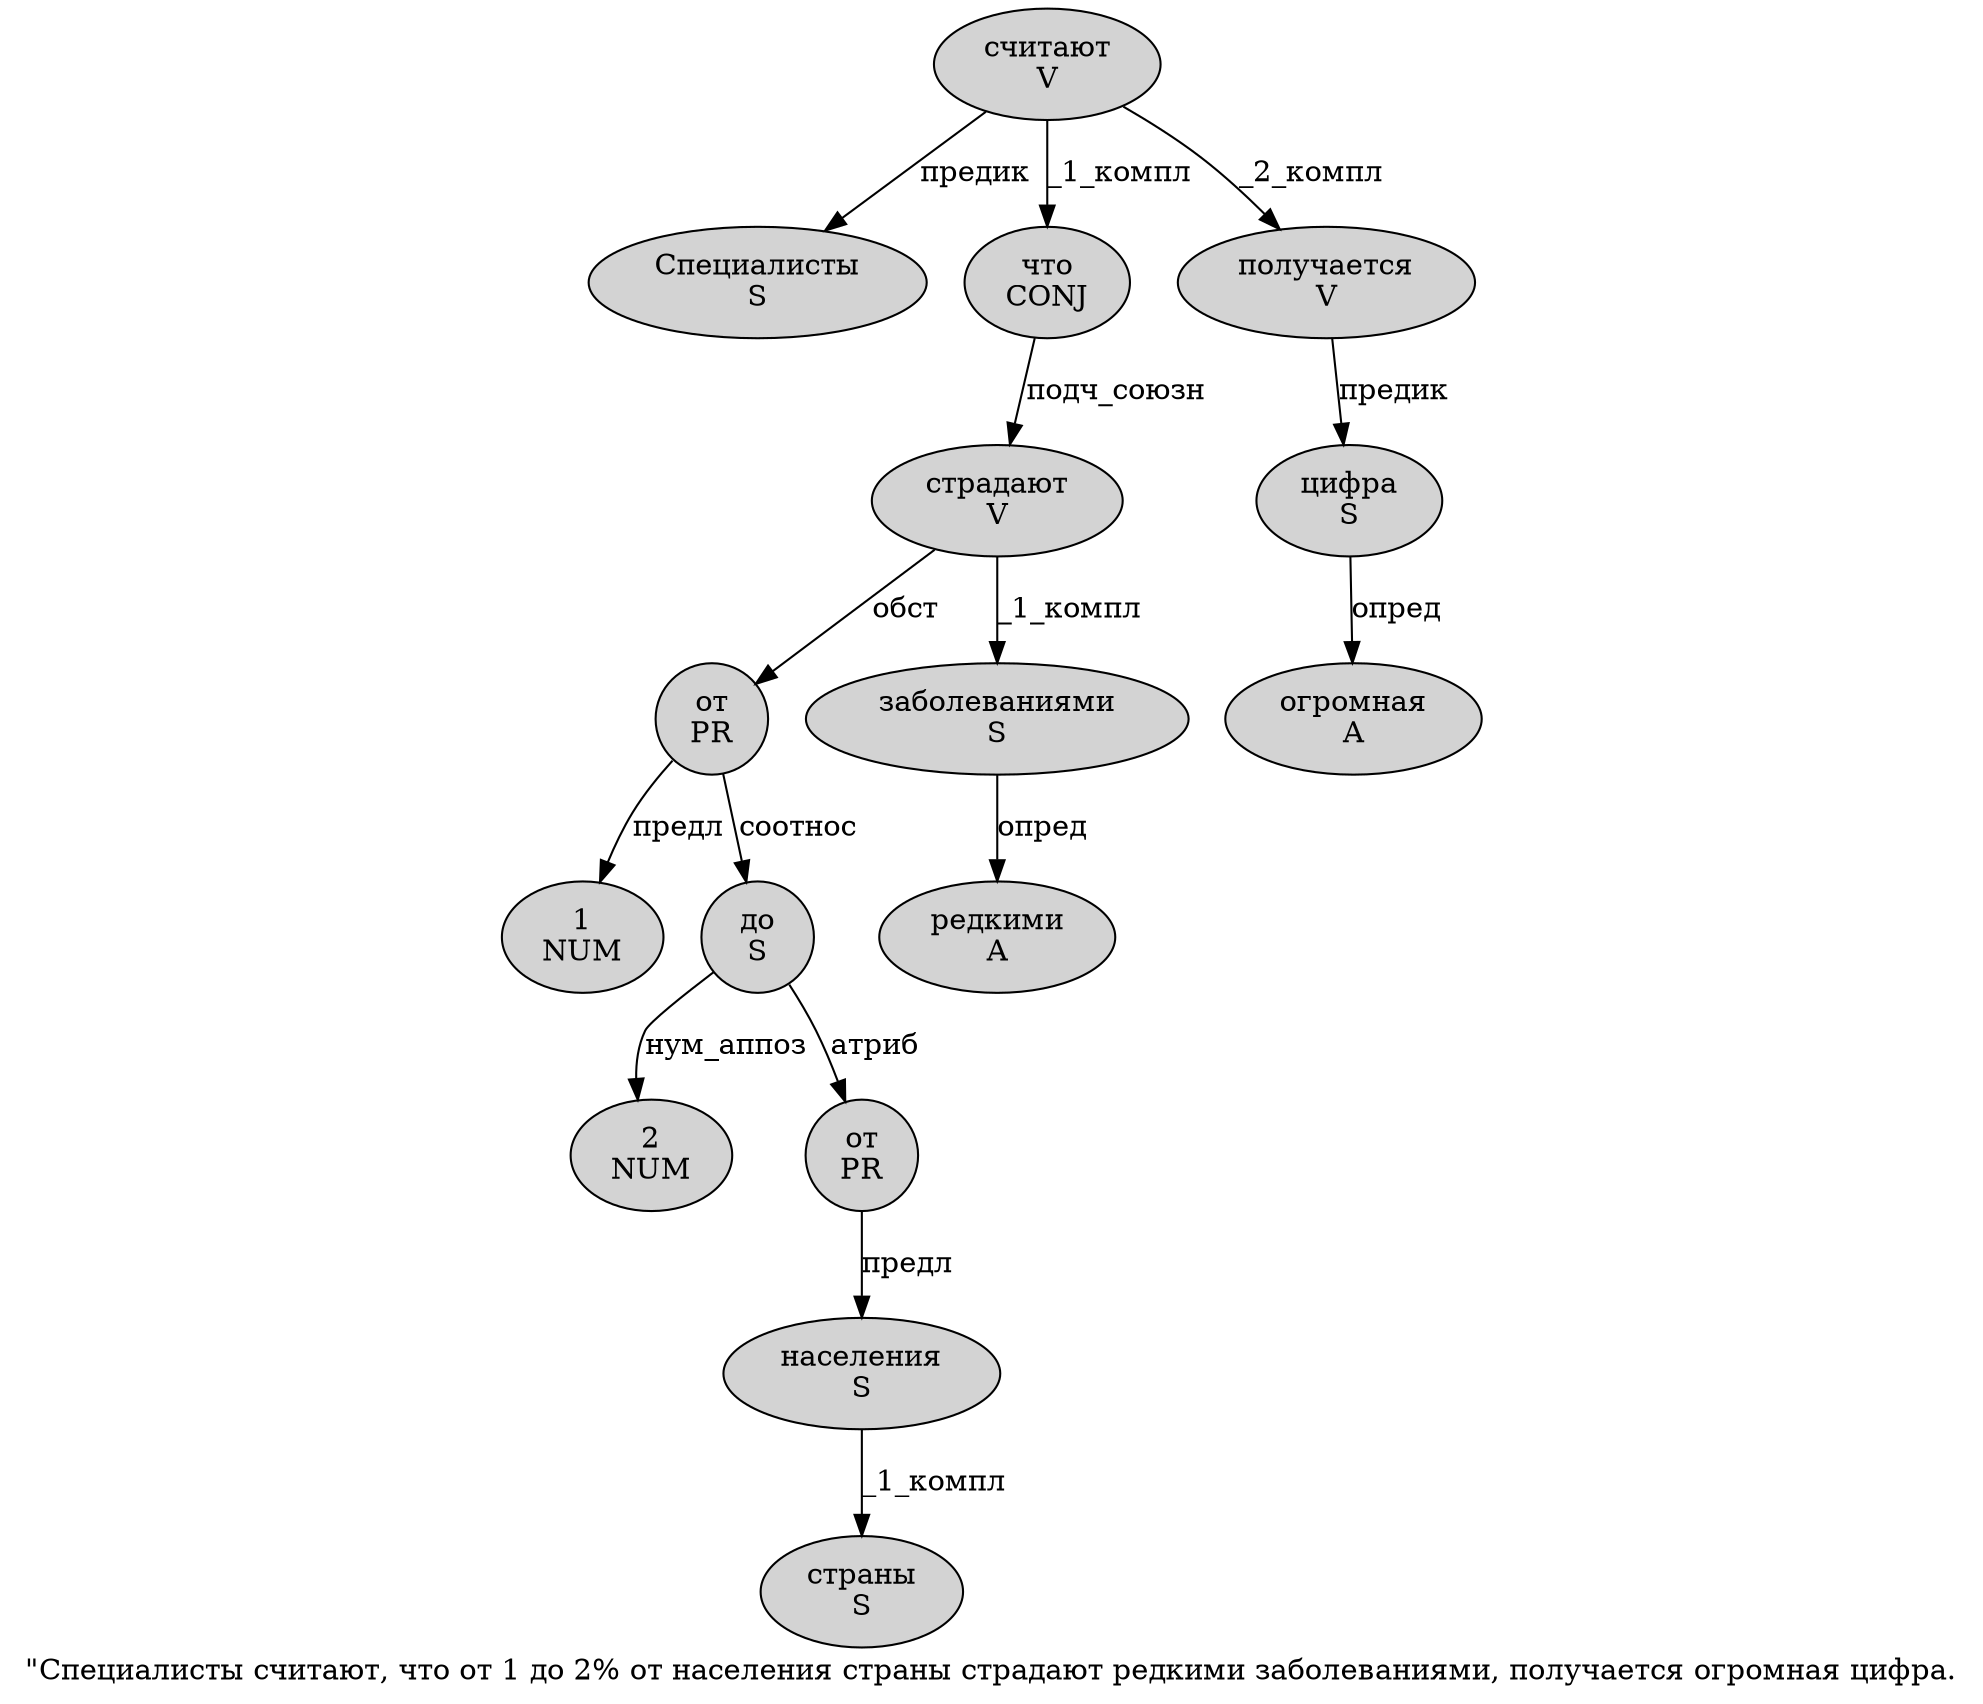 digraph SENTENCE_494 {
	graph [label="\"Специалисты считают, что от 1 до 2% от населения страны страдают редкими заболеваниями, получается огромная цифра."]
	node [style=filled]
		1 [label="Специалисты
S" color="" fillcolor=lightgray penwidth=1 shape=ellipse]
		2 [label="считают
V" color="" fillcolor=lightgray penwidth=1 shape=ellipse]
		4 [label="что
CONJ" color="" fillcolor=lightgray penwidth=1 shape=ellipse]
		5 [label="от
PR" color="" fillcolor=lightgray penwidth=1 shape=ellipse]
		6 [label="1
NUM" color="" fillcolor=lightgray penwidth=1 shape=ellipse]
		7 [label="до
S" color="" fillcolor=lightgray penwidth=1 shape=ellipse]
		8 [label="2
NUM" color="" fillcolor=lightgray penwidth=1 shape=ellipse]
		10 [label="от
PR" color="" fillcolor=lightgray penwidth=1 shape=ellipse]
		11 [label="населения
S" color="" fillcolor=lightgray penwidth=1 shape=ellipse]
		12 [label="страны
S" color="" fillcolor=lightgray penwidth=1 shape=ellipse]
		13 [label="страдают
V" color="" fillcolor=lightgray penwidth=1 shape=ellipse]
		14 [label="редкими
A" color="" fillcolor=lightgray penwidth=1 shape=ellipse]
		15 [label="заболеваниями
S" color="" fillcolor=lightgray penwidth=1 shape=ellipse]
		17 [label="получается
V" color="" fillcolor=lightgray penwidth=1 shape=ellipse]
		18 [label="огромная
A" color="" fillcolor=lightgray penwidth=1 shape=ellipse]
		19 [label="цифра
S" color="" fillcolor=lightgray penwidth=1 shape=ellipse]
			10 -> 11 [label="предл"]
			5 -> 6 [label="предл"]
			5 -> 7 [label="соотнос"]
			13 -> 5 [label="обст"]
			13 -> 15 [label="_1_компл"]
			17 -> 19 [label="предик"]
			19 -> 18 [label="опред"]
			2 -> 1 [label="предик"]
			2 -> 4 [label="_1_компл"]
			2 -> 17 [label="_2_компл"]
			7 -> 8 [label="нум_аппоз"]
			7 -> 10 [label="атриб"]
			4 -> 13 [label="подч_союзн"]
			11 -> 12 [label="_1_компл"]
			15 -> 14 [label="опред"]
}
